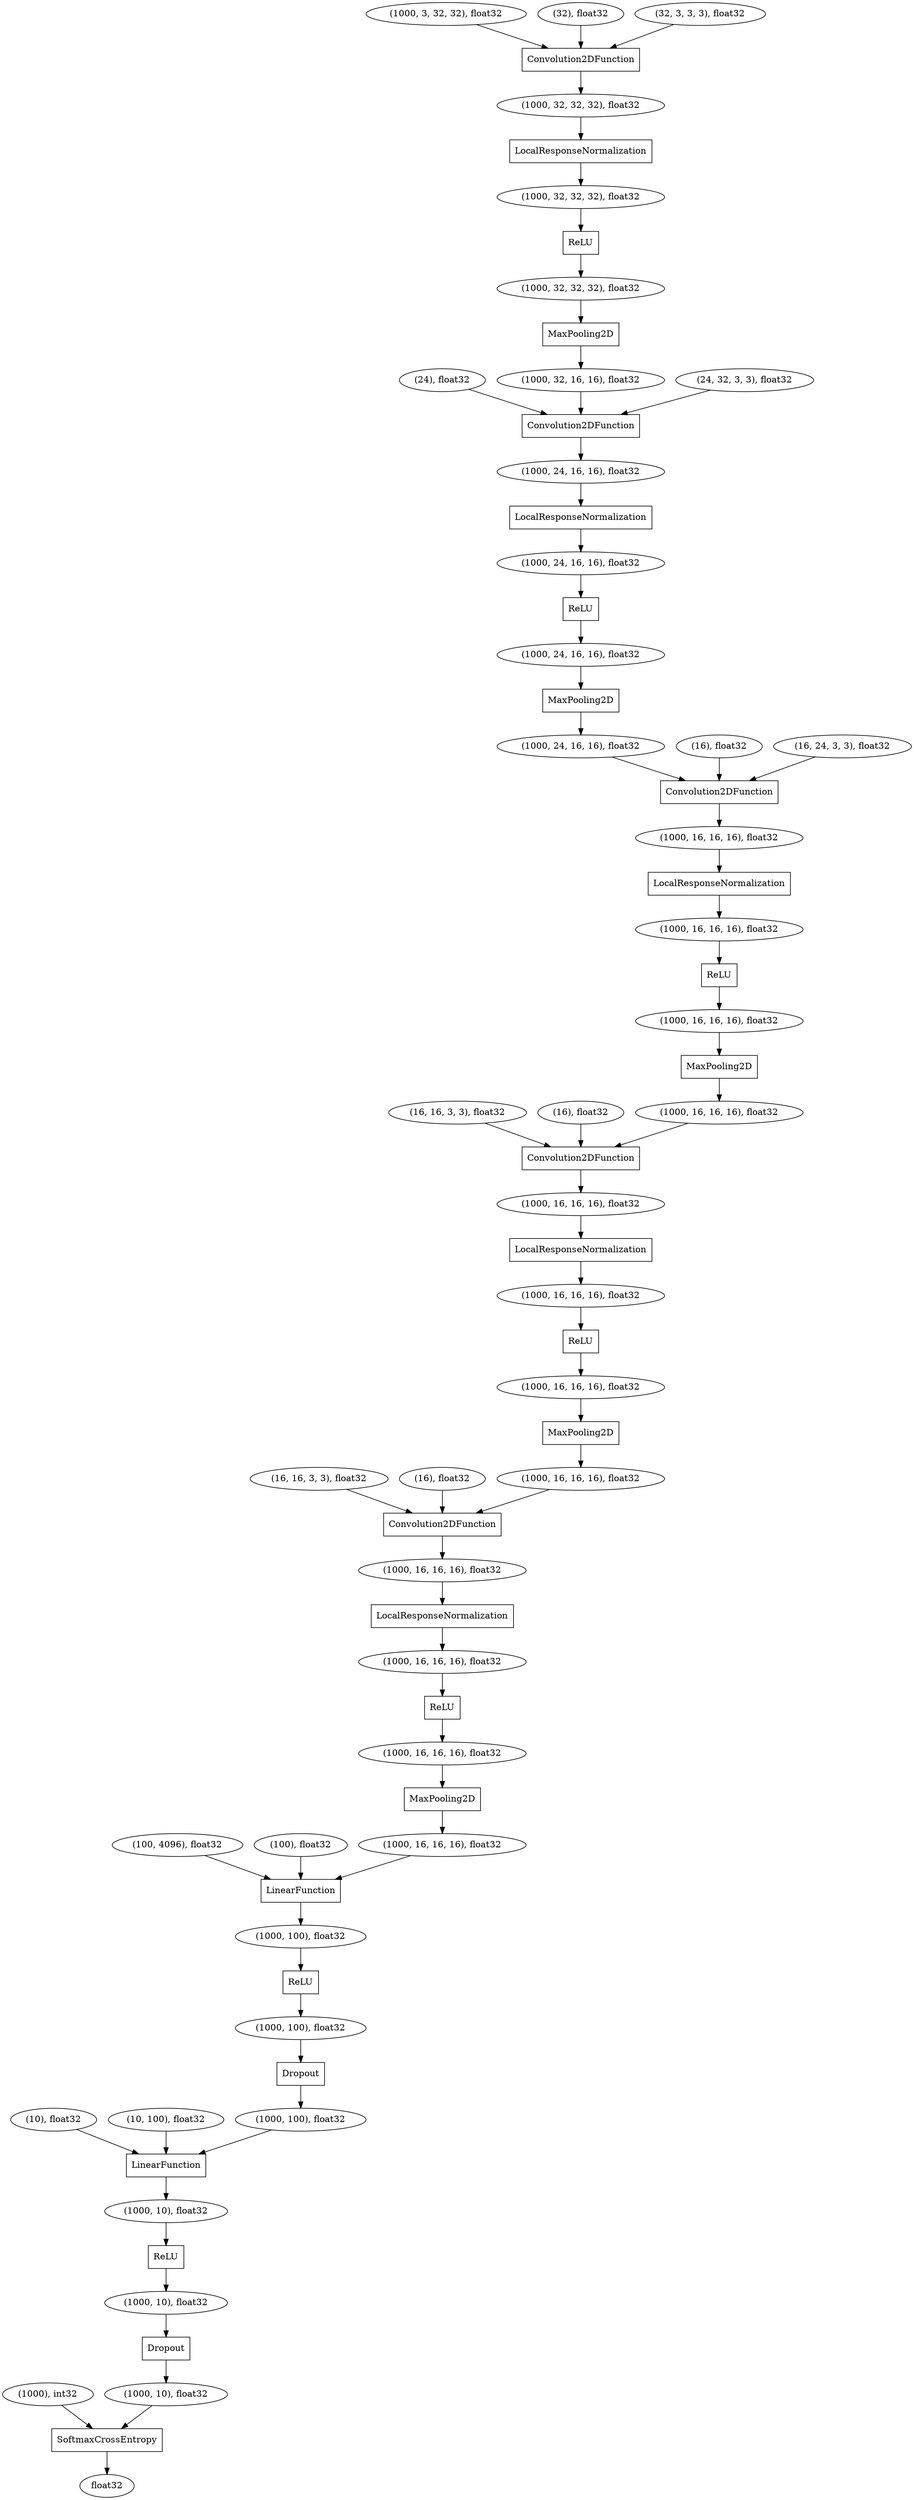 digraph graphname{140419865536528 [shape="box",label="Convolution2DFunction"];140419866131408 [shape="oval",label="(1000, 3, 32, 32), float32"];140419864348752 [shape="oval",label="(100, 4096), float32"];140419864347664 [shape="oval",label="(16, 16, 3, 3), float32"];140419864809616 [shape="oval",label="(1000, 32, 32, 32), float32"];140420176883088 [shape="box",label="Convolution2DFunction"];140419864810768 [shape="box",label="MaxPooling2D"];140419865536720 [shape="oval",label="(1000, 16, 16, 16), float32"];140419865537232 [shape="oval",label="(1000, 16, 16, 16), float32"];140419864348944 [shape="oval",label="(16, 16, 3, 3), float32"];140419864809808 [shape="oval",label="(1000, 24, 16, 16), float32"];140419864811792 [shape="oval",label="(1000, 16, 16, 16), float32"];140419865537936 [shape="box",label="ReLU"];140419865536912 [shape="box",label="ReLU"];140419864810256 [shape="oval",label="(1000, 32, 32, 32), float32"];140419864811280 [shape="oval",label="(1000, 24, 16, 16), float32"];140419864809872 [shape="box",label="LocalResponseNormalization"];140419864347088 [shape="oval",label="(24), float32"];140419864811920 [shape="oval",label="(1000, 32, 16, 16), float32"];140419865537040 [shape="oval",label="(1000, 16, 16, 16), float32"];140419864349520 [shape="oval",label="(16), float32"];140419865537104 [shape="box",label="ReLU"];140419865536272 [shape="box",label="MaxPooling2D"];140419865537168 [shape="box",label="MaxPooling2D"];140419864347344 [shape="oval",label="(10), float32"];140419864347856 [shape="oval",label="(16, 24, 3, 3), float32"];140419864348880 [shape="oval",label="(16), float32"];140419865537296 [shape="oval",label="(1000, 100), float32"];140419865123856 [shape="box",label="LocalResponseNormalization"];140419864809680 [shape="box",label="LocalResponseNormalization"];140419865537360 [shape="oval",label="(1000, 100), float32"];140419864810704 [shape="box",label="ReLU"];140419864810640 [shape="box",label="Convolution2DFunction"];140419865537424 [shape="box",label="Dropout"];140419864349648 [shape="oval",label="(16), float32"];140419865536336 [shape="oval",label="(1000, 16, 16, 16), float32"];140419864349392 [shape="oval",label="(32), float32"];140419865537552 [shape="oval",label="(1000, 100), float32"];140419865123920 [shape="box",label="MaxPooling2D"];140419865536016 [shape="box",label="ReLU"];140419865123664 [shape="oval",label="(1000, 16, 16, 16), float32"];140419864347472 [shape="oval",label="(32, 3, 3, 3), float32"];140419864349904 [shape="oval",label="(100), float32"];140419865123600 [shape="oval",label="(1000, 16, 16, 16), float32"];140419865537744 [shape="box",label="Dropout"];140419864811536 [shape="box",label="MaxPooling2D"];140419866129680 [shape="oval",label="(1000), int32"];140419864811344 [shape="oval",label="(1000, 24, 16, 16), float32"];140419865537872 [shape="oval",label="(1000, 10), float32"];140419865124752 [shape="oval",label="(1000, 16, 16, 16), float32"];140419864350096 [shape="oval",label="(10, 100), float32"];140419865124560 [shape="oval",label="(1000, 16, 16, 16), float32"];140419865535952 [shape="oval",label="(1000, 16, 16, 16), float32"];140419865124432 [shape="box",label="ReLU"];140419865538064 [shape="oval",label="(1000, 10), float32"];140419864810448 [shape="oval",label="(1000, 32, 32, 32), float32"];140419864811216 [shape="oval",label="(1000, 24, 16, 16), float32"];140419864348240 [shape="box",label="LinearFunction"];140419865537808 [shape="box",label="LinearFunction"];140419865536144 [shape="oval",label="(1000, 16, 16, 16), float32"];140419864350480 [shape="box",label="Convolution2DFunction"];140419865538256 [shape="oval",label="float32"];140419864810192 [shape="box",label="Convolution2DFunction"];140419865538320 [shape="box",label="SoftmaxCrossEntropy"];140419865538384 [shape="oval",label="(1000, 10), float32"];140419864810384 [shape="box",label="LocalResponseNormalization"];140419865536400 [shape="oval",label="(1000, 16, 16, 16), float32"];140419864347216 [shape="oval",label="(24, 32, 3, 3), float32"];140419865536464 [shape="box",label="LocalResponseNormalization"];140419864811152 [shape="box",label="ReLU"];140419865537744 -> 140419865538064;140419864810704 -> 140419864810256;140419864348880 -> 140419865536528;140420176883088 -> 140419865123600;140419865123664 -> 140420176883088;140419864810256 -> 140419864811536;140419865537104 -> 140419865537296;140419865123856 -> 140419865535952;140419865537552 -> 140419865537808;140419864810640 -> 140419864811280;140419865536400 -> 140419865536912;140419864811344 -> 140419864811152;140419865124560 -> 140419865124432;140419865537040 -> 140419865537168;140419864347088 -> 140419864810640;140419865536464 -> 140419865536400;140419865538320 -> 140419865538256;140419864349520 -> 140419864810192;140419864810192 -> 140419864811792;140419865124432 -> 140419865124752;140419864811536 -> 140419864811920;140419864347344 -> 140419865537808;140419865536016 -> 140419865536144;140419865124752 -> 140419865123920;140419864349392 -> 140419864350480;140419864809616 -> 140419864810704;140419865537232 -> 140419864348240;140419864811152 -> 140419864811216;140419864810768 -> 140419864809808;140419865536272 -> 140419865536336;140419865537360 -> 140419865537104;140419865536336 -> 140419865536528;140419864347472 -> 140419864350480;140419865537936 -> 140419865538384;140419864348944 -> 140420176883088;140419865538384 -> 140419865537744;140419865536912 -> 140419865537040;140419865123600 -> 140419865123856;140419864810384 -> 140419865124560;140419864811920 -> 140419864810640;140419864348752 -> 140419864348240;140419865537168 -> 140419865537232;140419865536528 -> 140419865536720;140419864809872 -> 140419864809616;140419865538064 -> 140419865538320;140419864349904 -> 140419864348240;140419865535952 -> 140419865536016;140419865123920 -> 140419865123664;140419864811216 -> 140419864810768;140419864348240 -> 140419865537360;140419866131408 -> 140419864350480;140419864349648 -> 140420176883088;140419866129680 -> 140419865538320;140419864347856 -> 140419864810192;140419865537872 -> 140419865537936;140419864350480 -> 140419864810448;140419865536720 -> 140419865536464;140419864350096 -> 140419865537808;140419864809680 -> 140419864811344;140419864347216 -> 140419864810640;140419864811792 -> 140419864810384;140419865536144 -> 140419865536272;140419864809808 -> 140419864810192;140419865537808 -> 140419865537872;140419864811280 -> 140419864809680;140419865537424 -> 140419865537552;140419864810448 -> 140419864809872;140419864347664 -> 140419865536528;140419865537296 -> 140419865537424;}